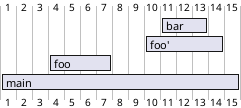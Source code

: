@startgantt

[bar] starts 10 days after start
[bar] lasts 3 days

[foo'] lasts 5 days
[foo'] starts 9 days after start

[foo] lasts 4 days
[foo] starts 3 days after start

[main] lasts 15 days

@endgantt
